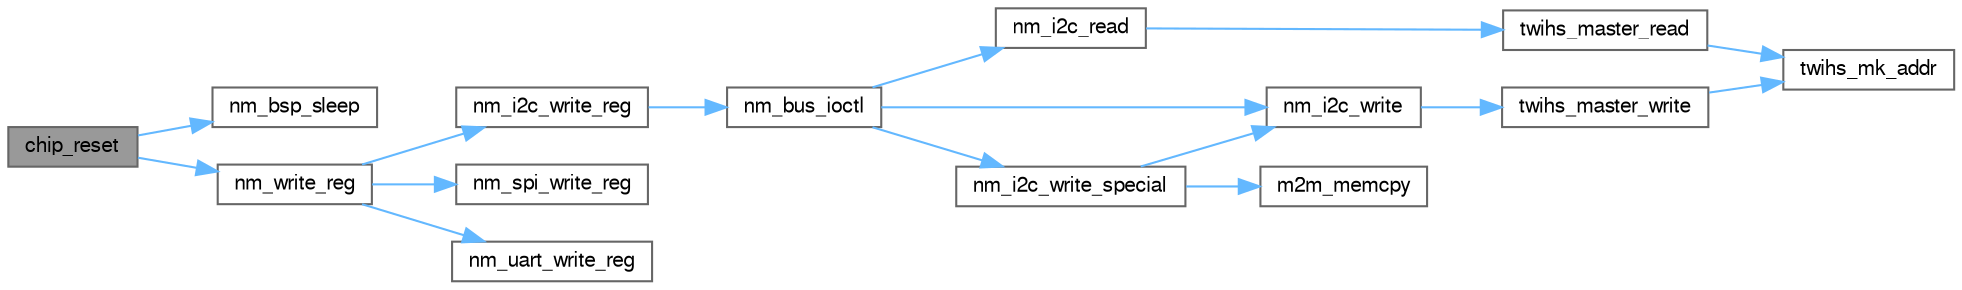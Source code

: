 digraph "chip_reset"
{
 // LATEX_PDF_SIZE
  bgcolor="transparent";
  edge [fontname=FreeSans,fontsize=10,labelfontname=FreeSans,labelfontsize=10];
  node [fontname=FreeSans,fontsize=10,shape=box,height=0.2,width=0.4];
  rankdir="LR";
  Node1 [label="chip_reset",height=0.2,width=0.4,color="gray40", fillcolor="grey60", style="filled", fontcolor="black",tooltip=" "];
  Node1 -> Node2 [color="steelblue1",style="solid"];
  Node2 [label="nm_bsp_sleep",height=0.2,width=0.4,color="grey40", fillcolor="white", style="filled",URL="$group___nm_bsp_sleep_fn.html#gadbf38ddf0138d8e0a4e4720909a7b081",tooltip="Used to put the host to sleep for the specified duration (in milliseconds). Forcing the host to sleep..."];
  Node1 -> Node3 [color="steelblue1",style="solid"];
  Node3 [label="nm_write_reg",height=0.2,width=0.4,color="grey40", fillcolor="white", style="filled",URL="$nmbus_8c.html#a6a7d6b943cea86630575707ef80e09f9",tooltip=" "];
  Node3 -> Node4 [color="steelblue1",style="solid"];
  Node4 [label="nm_i2c_write_reg",height=0.2,width=0.4,color="grey40", fillcolor="white", style="filled",URL="$nmi2c_8c.html#a1bd0dd974a31b39146c20717bd6b7991",tooltip=" "];
  Node4 -> Node5 [color="steelblue1",style="solid"];
  Node5 [label="nm_bus_ioctl",height=0.2,width=0.4,color="grey40", fillcolor="white", style="filled",URL="$nm__bus__wrapper__same70_8c.html#aa98500dc13748397906e03440fb3892a",tooltip=" "];
  Node5 -> Node6 [color="steelblue1",style="solid"];
  Node6 [label="nm_i2c_read",height=0.2,width=0.4,color="grey40", fillcolor="white", style="filled",URL="$nm__bus__wrapper__same70_8c.html#a1240741839c5fb2592be8c34341aec6e",tooltip=" "];
  Node6 -> Node7 [color="steelblue1",style="solid"];
  Node7 [label="twihs_master_read",height=0.2,width=0.4,color="grey40", fillcolor="white", style="filled",URL="$group__sam__drivers__twihs__group.html#ga979e157165aa2b5e3e6d1e9ee608d5b7",tooltip="Read multiple bytes from a TWIHS compatible slave device."];
  Node7 -> Node8 [color="steelblue1",style="solid"];
  Node8 [label="twihs_mk_addr",height=0.2,width=0.4,color="grey40", fillcolor="white", style="filled",URL="$group__sam__drivers__twihs__group.html#gaca9e29e230ee2774cfc3dc7ed497f887",tooltip="Construct the TWIHS module address register field."];
  Node5 -> Node9 [color="steelblue1",style="solid"];
  Node9 [label="nm_i2c_write",height=0.2,width=0.4,color="grey40", fillcolor="white", style="filled",URL="$nm__bus__wrapper__same70_8c.html#afd98b5c0c472d424143edff9e8692624",tooltip=" "];
  Node9 -> Node10 [color="steelblue1",style="solid"];
  Node10 [label="twihs_master_write",height=0.2,width=0.4,color="grey40", fillcolor="white", style="filled",URL="$group__sam__drivers__twihs__group.html#ga6518c8674e646fbb67e8e91930e7f47a",tooltip="Write multiple bytes to a TWIHS compatible slave device."];
  Node10 -> Node8 [color="steelblue1",style="solid"];
  Node5 -> Node11 [color="steelblue1",style="solid"];
  Node11 [label="nm_i2c_write_special",height=0.2,width=0.4,color="grey40", fillcolor="white", style="filled",URL="$nm__bus__wrapper__same70_8c.html#a471c97b3665281f2df10ccff14d5e537",tooltip=" "];
  Node11 -> Node12 [color="steelblue1",style="solid"];
  Node12 [label="m2m_memcpy",height=0.2,width=0.4,color="grey40", fillcolor="white", style="filled",URL="$group___c_o_m_m_o_n_a_p_i.html#ga28b094db63be31612f7d2c5af692d3a5",tooltip="Copy specified number of bytes from source buffer to destination buffer."];
  Node11 -> Node9 [color="steelblue1",style="solid"];
  Node3 -> Node13 [color="steelblue1",style="solid"];
  Node13 [label="nm_spi_write_reg",height=0.2,width=0.4,color="grey40", fillcolor="white", style="filled",URL="$nmspi_8h.html#a8e4e4efa9b987e6eed4c23b848248a32",tooltip=" "];
  Node3 -> Node14 [color="steelblue1",style="solid"];
  Node14 [label="nm_uart_write_reg",height=0.2,width=0.4,color="grey40", fillcolor="white", style="filled",URL="$nmuart_8h.html#a8d6ab67f8e0106126ba1748e68cd943c",tooltip=" "];
}
